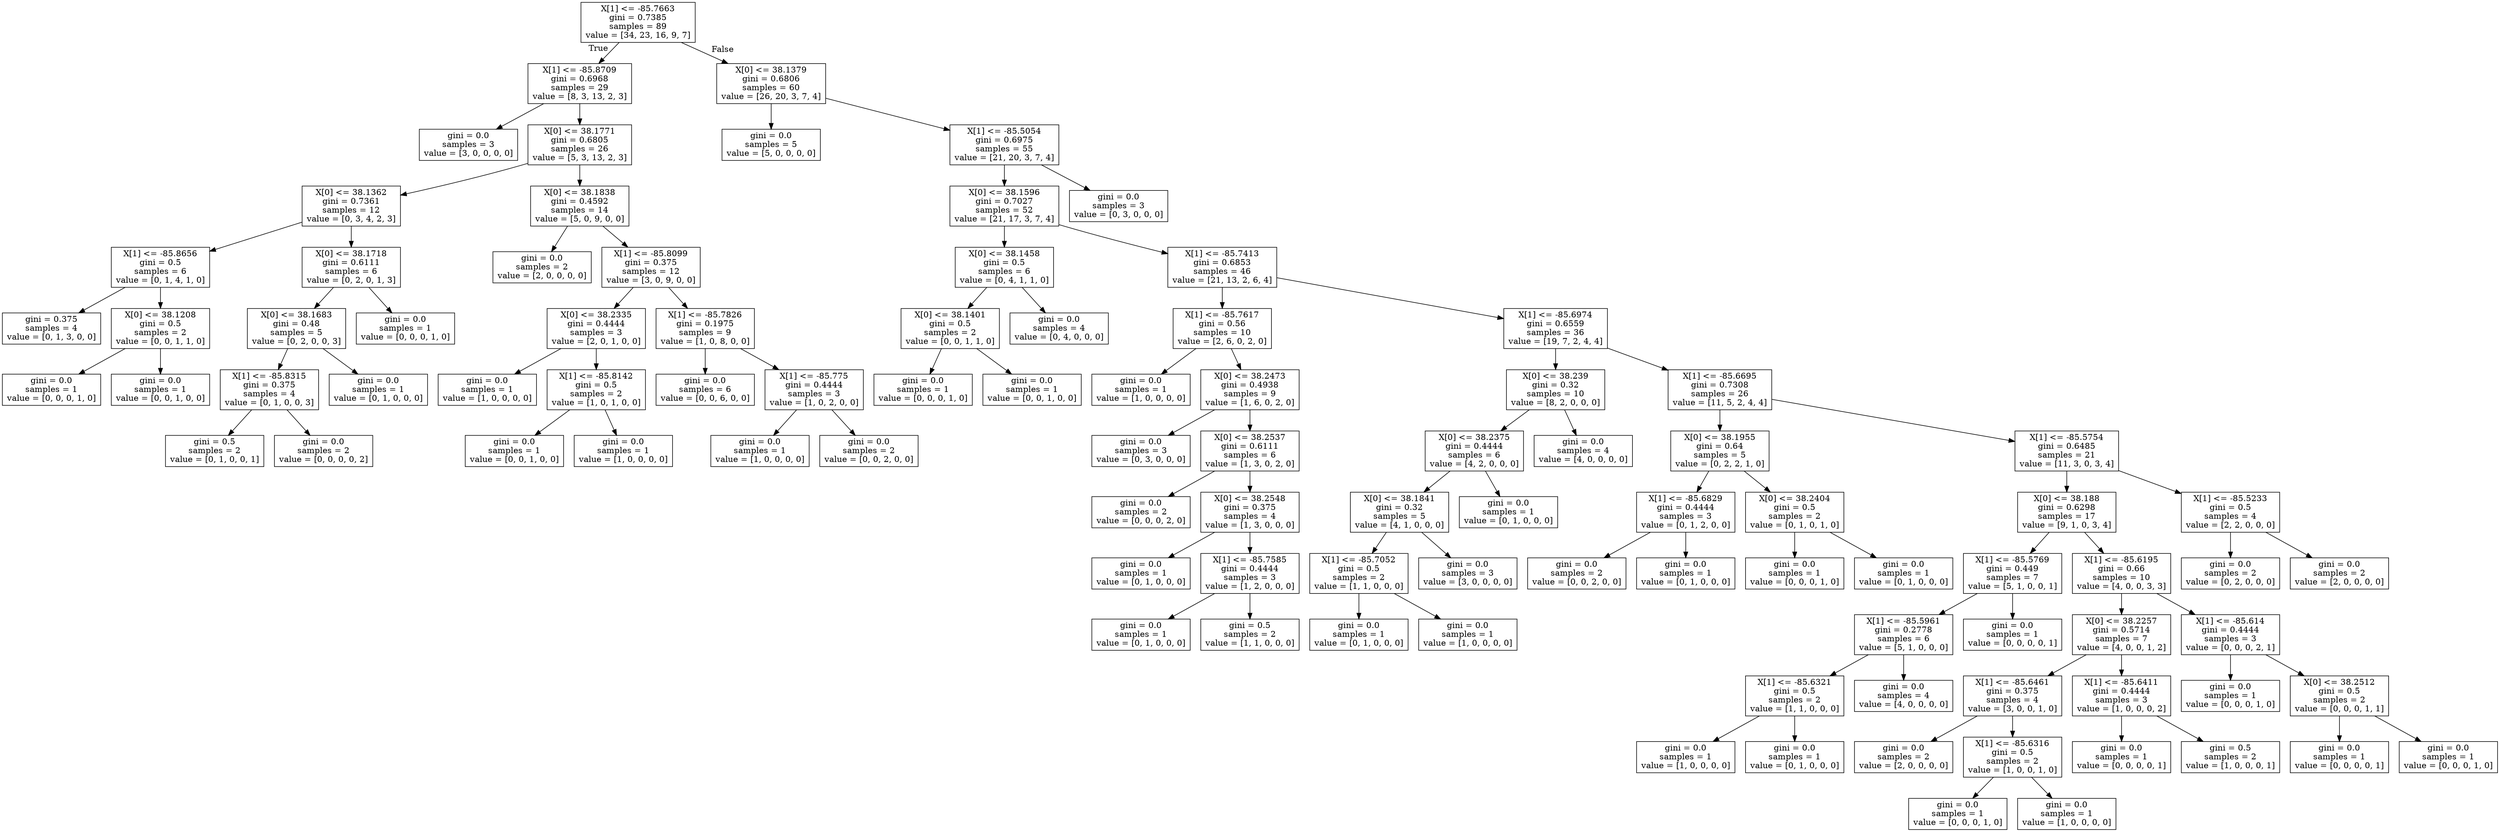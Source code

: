 digraph Tree {
node [shape=box] ;
0 [label="X[1] <= -85.7663\ngini = 0.7385\nsamples = 89\nvalue = [34, 23, 16, 9, 7]"] ;
1 [label="X[1] <= -85.8709\ngini = 0.6968\nsamples = 29\nvalue = [8, 3, 13, 2, 3]"] ;
0 -> 1 [labeldistance=2.5, labelangle=45, headlabel="True"] ;
2 [label="gini = 0.0\nsamples = 3\nvalue = [3, 0, 0, 0, 0]"] ;
1 -> 2 ;
3 [label="X[0] <= 38.1771\ngini = 0.6805\nsamples = 26\nvalue = [5, 3, 13, 2, 3]"] ;
1 -> 3 ;
4 [label="X[0] <= 38.1362\ngini = 0.7361\nsamples = 12\nvalue = [0, 3, 4, 2, 3]"] ;
3 -> 4 ;
5 [label="X[1] <= -85.8656\ngini = 0.5\nsamples = 6\nvalue = [0, 1, 4, 1, 0]"] ;
4 -> 5 ;
6 [label="gini = 0.375\nsamples = 4\nvalue = [0, 1, 3, 0, 0]"] ;
5 -> 6 ;
7 [label="X[0] <= 38.1208\ngini = 0.5\nsamples = 2\nvalue = [0, 0, 1, 1, 0]"] ;
5 -> 7 ;
8 [label="gini = 0.0\nsamples = 1\nvalue = [0, 0, 0, 1, 0]"] ;
7 -> 8 ;
9 [label="gini = 0.0\nsamples = 1\nvalue = [0, 0, 1, 0, 0]"] ;
7 -> 9 ;
10 [label="X[0] <= 38.1718\ngini = 0.6111\nsamples = 6\nvalue = [0, 2, 0, 1, 3]"] ;
4 -> 10 ;
11 [label="X[0] <= 38.1683\ngini = 0.48\nsamples = 5\nvalue = [0, 2, 0, 0, 3]"] ;
10 -> 11 ;
12 [label="X[1] <= -85.8315\ngini = 0.375\nsamples = 4\nvalue = [0, 1, 0, 0, 3]"] ;
11 -> 12 ;
13 [label="gini = 0.5\nsamples = 2\nvalue = [0, 1, 0, 0, 1]"] ;
12 -> 13 ;
14 [label="gini = 0.0\nsamples = 2\nvalue = [0, 0, 0, 0, 2]"] ;
12 -> 14 ;
15 [label="gini = 0.0\nsamples = 1\nvalue = [0, 1, 0, 0, 0]"] ;
11 -> 15 ;
16 [label="gini = 0.0\nsamples = 1\nvalue = [0, 0, 0, 1, 0]"] ;
10 -> 16 ;
17 [label="X[0] <= 38.1838\ngini = 0.4592\nsamples = 14\nvalue = [5, 0, 9, 0, 0]"] ;
3 -> 17 ;
18 [label="gini = 0.0\nsamples = 2\nvalue = [2, 0, 0, 0, 0]"] ;
17 -> 18 ;
19 [label="X[1] <= -85.8099\ngini = 0.375\nsamples = 12\nvalue = [3, 0, 9, 0, 0]"] ;
17 -> 19 ;
20 [label="X[0] <= 38.2335\ngini = 0.4444\nsamples = 3\nvalue = [2, 0, 1, 0, 0]"] ;
19 -> 20 ;
21 [label="gini = 0.0\nsamples = 1\nvalue = [1, 0, 0, 0, 0]"] ;
20 -> 21 ;
22 [label="X[1] <= -85.8142\ngini = 0.5\nsamples = 2\nvalue = [1, 0, 1, 0, 0]"] ;
20 -> 22 ;
23 [label="gini = 0.0\nsamples = 1\nvalue = [0, 0, 1, 0, 0]"] ;
22 -> 23 ;
24 [label="gini = 0.0\nsamples = 1\nvalue = [1, 0, 0, 0, 0]"] ;
22 -> 24 ;
25 [label="X[1] <= -85.7826\ngini = 0.1975\nsamples = 9\nvalue = [1, 0, 8, 0, 0]"] ;
19 -> 25 ;
26 [label="gini = 0.0\nsamples = 6\nvalue = [0, 0, 6, 0, 0]"] ;
25 -> 26 ;
27 [label="X[1] <= -85.775\ngini = 0.4444\nsamples = 3\nvalue = [1, 0, 2, 0, 0]"] ;
25 -> 27 ;
28 [label="gini = 0.0\nsamples = 1\nvalue = [1, 0, 0, 0, 0]"] ;
27 -> 28 ;
29 [label="gini = 0.0\nsamples = 2\nvalue = [0, 0, 2, 0, 0]"] ;
27 -> 29 ;
30 [label="X[0] <= 38.1379\ngini = 0.6806\nsamples = 60\nvalue = [26, 20, 3, 7, 4]"] ;
0 -> 30 [labeldistance=2.5, labelangle=-45, headlabel="False"] ;
31 [label="gini = 0.0\nsamples = 5\nvalue = [5, 0, 0, 0, 0]"] ;
30 -> 31 ;
32 [label="X[1] <= -85.5054\ngini = 0.6975\nsamples = 55\nvalue = [21, 20, 3, 7, 4]"] ;
30 -> 32 ;
33 [label="X[0] <= 38.1596\ngini = 0.7027\nsamples = 52\nvalue = [21, 17, 3, 7, 4]"] ;
32 -> 33 ;
34 [label="X[0] <= 38.1458\ngini = 0.5\nsamples = 6\nvalue = [0, 4, 1, 1, 0]"] ;
33 -> 34 ;
35 [label="X[0] <= 38.1401\ngini = 0.5\nsamples = 2\nvalue = [0, 0, 1, 1, 0]"] ;
34 -> 35 ;
36 [label="gini = 0.0\nsamples = 1\nvalue = [0, 0, 0, 1, 0]"] ;
35 -> 36 ;
37 [label="gini = 0.0\nsamples = 1\nvalue = [0, 0, 1, 0, 0]"] ;
35 -> 37 ;
38 [label="gini = 0.0\nsamples = 4\nvalue = [0, 4, 0, 0, 0]"] ;
34 -> 38 ;
39 [label="X[1] <= -85.7413\ngini = 0.6853\nsamples = 46\nvalue = [21, 13, 2, 6, 4]"] ;
33 -> 39 ;
40 [label="X[1] <= -85.7617\ngini = 0.56\nsamples = 10\nvalue = [2, 6, 0, 2, 0]"] ;
39 -> 40 ;
41 [label="gini = 0.0\nsamples = 1\nvalue = [1, 0, 0, 0, 0]"] ;
40 -> 41 ;
42 [label="X[0] <= 38.2473\ngini = 0.4938\nsamples = 9\nvalue = [1, 6, 0, 2, 0]"] ;
40 -> 42 ;
43 [label="gini = 0.0\nsamples = 3\nvalue = [0, 3, 0, 0, 0]"] ;
42 -> 43 ;
44 [label="X[0] <= 38.2537\ngini = 0.6111\nsamples = 6\nvalue = [1, 3, 0, 2, 0]"] ;
42 -> 44 ;
45 [label="gini = 0.0\nsamples = 2\nvalue = [0, 0, 0, 2, 0]"] ;
44 -> 45 ;
46 [label="X[0] <= 38.2548\ngini = 0.375\nsamples = 4\nvalue = [1, 3, 0, 0, 0]"] ;
44 -> 46 ;
47 [label="gini = 0.0\nsamples = 1\nvalue = [0, 1, 0, 0, 0]"] ;
46 -> 47 ;
48 [label="X[1] <= -85.7585\ngini = 0.4444\nsamples = 3\nvalue = [1, 2, 0, 0, 0]"] ;
46 -> 48 ;
49 [label="gini = 0.0\nsamples = 1\nvalue = [0, 1, 0, 0, 0]"] ;
48 -> 49 ;
50 [label="gini = 0.5\nsamples = 2\nvalue = [1, 1, 0, 0, 0]"] ;
48 -> 50 ;
51 [label="X[1] <= -85.6974\ngini = 0.6559\nsamples = 36\nvalue = [19, 7, 2, 4, 4]"] ;
39 -> 51 ;
52 [label="X[0] <= 38.239\ngini = 0.32\nsamples = 10\nvalue = [8, 2, 0, 0, 0]"] ;
51 -> 52 ;
53 [label="X[0] <= 38.2375\ngini = 0.4444\nsamples = 6\nvalue = [4, 2, 0, 0, 0]"] ;
52 -> 53 ;
54 [label="X[0] <= 38.1841\ngini = 0.32\nsamples = 5\nvalue = [4, 1, 0, 0, 0]"] ;
53 -> 54 ;
55 [label="X[1] <= -85.7052\ngini = 0.5\nsamples = 2\nvalue = [1, 1, 0, 0, 0]"] ;
54 -> 55 ;
56 [label="gini = 0.0\nsamples = 1\nvalue = [0, 1, 0, 0, 0]"] ;
55 -> 56 ;
57 [label="gini = 0.0\nsamples = 1\nvalue = [1, 0, 0, 0, 0]"] ;
55 -> 57 ;
58 [label="gini = 0.0\nsamples = 3\nvalue = [3, 0, 0, 0, 0]"] ;
54 -> 58 ;
59 [label="gini = 0.0\nsamples = 1\nvalue = [0, 1, 0, 0, 0]"] ;
53 -> 59 ;
60 [label="gini = 0.0\nsamples = 4\nvalue = [4, 0, 0, 0, 0]"] ;
52 -> 60 ;
61 [label="X[1] <= -85.6695\ngini = 0.7308\nsamples = 26\nvalue = [11, 5, 2, 4, 4]"] ;
51 -> 61 ;
62 [label="X[0] <= 38.1955\ngini = 0.64\nsamples = 5\nvalue = [0, 2, 2, 1, 0]"] ;
61 -> 62 ;
63 [label="X[1] <= -85.6829\ngini = 0.4444\nsamples = 3\nvalue = [0, 1, 2, 0, 0]"] ;
62 -> 63 ;
64 [label="gini = 0.0\nsamples = 2\nvalue = [0, 0, 2, 0, 0]"] ;
63 -> 64 ;
65 [label="gini = 0.0\nsamples = 1\nvalue = [0, 1, 0, 0, 0]"] ;
63 -> 65 ;
66 [label="X[0] <= 38.2404\ngini = 0.5\nsamples = 2\nvalue = [0, 1, 0, 1, 0]"] ;
62 -> 66 ;
67 [label="gini = 0.0\nsamples = 1\nvalue = [0, 0, 0, 1, 0]"] ;
66 -> 67 ;
68 [label="gini = 0.0\nsamples = 1\nvalue = [0, 1, 0, 0, 0]"] ;
66 -> 68 ;
69 [label="X[1] <= -85.5754\ngini = 0.6485\nsamples = 21\nvalue = [11, 3, 0, 3, 4]"] ;
61 -> 69 ;
70 [label="X[0] <= 38.188\ngini = 0.6298\nsamples = 17\nvalue = [9, 1, 0, 3, 4]"] ;
69 -> 70 ;
71 [label="X[1] <= -85.5769\ngini = 0.449\nsamples = 7\nvalue = [5, 1, 0, 0, 1]"] ;
70 -> 71 ;
72 [label="X[1] <= -85.5961\ngini = 0.2778\nsamples = 6\nvalue = [5, 1, 0, 0, 0]"] ;
71 -> 72 ;
73 [label="X[1] <= -85.6321\ngini = 0.5\nsamples = 2\nvalue = [1, 1, 0, 0, 0]"] ;
72 -> 73 ;
74 [label="gini = 0.0\nsamples = 1\nvalue = [1, 0, 0, 0, 0]"] ;
73 -> 74 ;
75 [label="gini = 0.0\nsamples = 1\nvalue = [0, 1, 0, 0, 0]"] ;
73 -> 75 ;
76 [label="gini = 0.0\nsamples = 4\nvalue = [4, 0, 0, 0, 0]"] ;
72 -> 76 ;
77 [label="gini = 0.0\nsamples = 1\nvalue = [0, 0, 0, 0, 1]"] ;
71 -> 77 ;
78 [label="X[1] <= -85.6195\ngini = 0.66\nsamples = 10\nvalue = [4, 0, 0, 3, 3]"] ;
70 -> 78 ;
79 [label="X[0] <= 38.2257\ngini = 0.5714\nsamples = 7\nvalue = [4, 0, 0, 1, 2]"] ;
78 -> 79 ;
80 [label="X[1] <= -85.6461\ngini = 0.375\nsamples = 4\nvalue = [3, 0, 0, 1, 0]"] ;
79 -> 80 ;
81 [label="gini = 0.0\nsamples = 2\nvalue = [2, 0, 0, 0, 0]"] ;
80 -> 81 ;
82 [label="X[1] <= -85.6316\ngini = 0.5\nsamples = 2\nvalue = [1, 0, 0, 1, 0]"] ;
80 -> 82 ;
83 [label="gini = 0.0\nsamples = 1\nvalue = [0, 0, 0, 1, 0]"] ;
82 -> 83 ;
84 [label="gini = 0.0\nsamples = 1\nvalue = [1, 0, 0, 0, 0]"] ;
82 -> 84 ;
85 [label="X[1] <= -85.6411\ngini = 0.4444\nsamples = 3\nvalue = [1, 0, 0, 0, 2]"] ;
79 -> 85 ;
86 [label="gini = 0.0\nsamples = 1\nvalue = [0, 0, 0, 0, 1]"] ;
85 -> 86 ;
87 [label="gini = 0.5\nsamples = 2\nvalue = [1, 0, 0, 0, 1]"] ;
85 -> 87 ;
88 [label="X[1] <= -85.614\ngini = 0.4444\nsamples = 3\nvalue = [0, 0, 0, 2, 1]"] ;
78 -> 88 ;
89 [label="gini = 0.0\nsamples = 1\nvalue = [0, 0, 0, 1, 0]"] ;
88 -> 89 ;
90 [label="X[0] <= 38.2512\ngini = 0.5\nsamples = 2\nvalue = [0, 0, 0, 1, 1]"] ;
88 -> 90 ;
91 [label="gini = 0.0\nsamples = 1\nvalue = [0, 0, 0, 0, 1]"] ;
90 -> 91 ;
92 [label="gini = 0.0\nsamples = 1\nvalue = [0, 0, 0, 1, 0]"] ;
90 -> 92 ;
93 [label="X[1] <= -85.5233\ngini = 0.5\nsamples = 4\nvalue = [2, 2, 0, 0, 0]"] ;
69 -> 93 ;
94 [label="gini = 0.0\nsamples = 2\nvalue = [0, 2, 0, 0, 0]"] ;
93 -> 94 ;
95 [label="gini = 0.0\nsamples = 2\nvalue = [2, 0, 0, 0, 0]"] ;
93 -> 95 ;
96 [label="gini = 0.0\nsamples = 3\nvalue = [0, 3, 0, 0, 0]"] ;
32 -> 96 ;
}